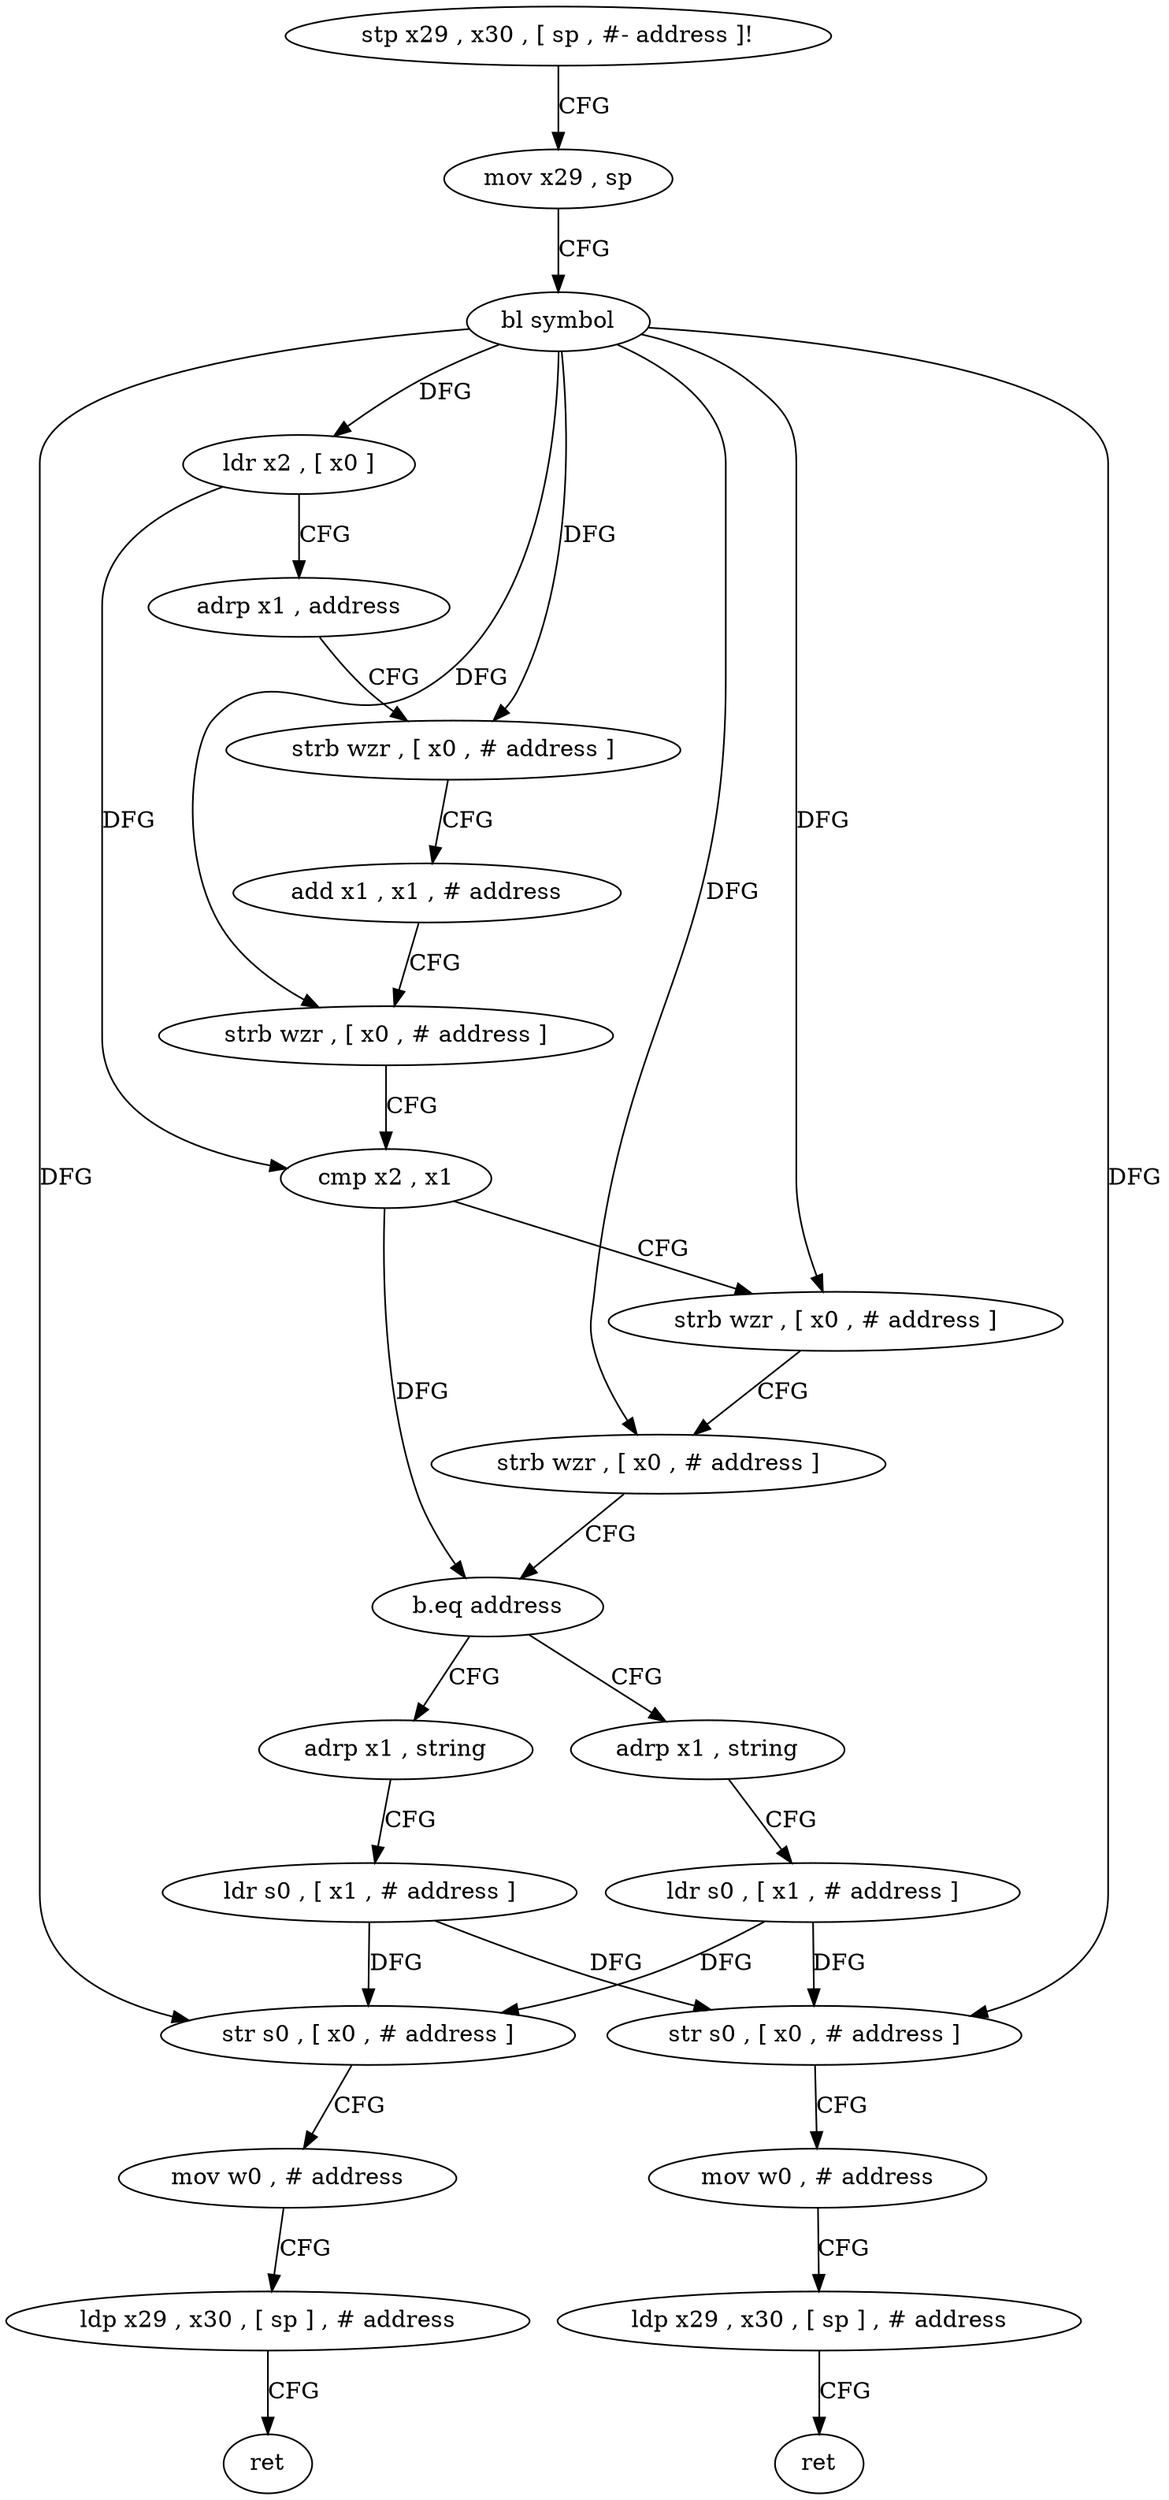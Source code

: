digraph "func" {
"4244736" [label = "stp x29 , x30 , [ sp , #- address ]!" ]
"4244740" [label = "mov x29 , sp" ]
"4244744" [label = "bl symbol" ]
"4244748" [label = "ldr x2 , [ x0 ]" ]
"4244752" [label = "adrp x1 , address" ]
"4244756" [label = "strb wzr , [ x0 , # address ]" ]
"4244760" [label = "add x1 , x1 , # address" ]
"4244764" [label = "strb wzr , [ x0 , # address ]" ]
"4244768" [label = "cmp x2 , x1" ]
"4244772" [label = "strb wzr , [ x0 , # address ]" ]
"4244776" [label = "strb wzr , [ x0 , # address ]" ]
"4244780" [label = "b.eq address" ]
"4244808" [label = "adrp x1 , string" ]
"4244784" [label = "adrp x1 , string" ]
"4244812" [label = "ldr s0 , [ x1 , # address ]" ]
"4244816" [label = "str s0 , [ x0 , # address ]" ]
"4244820" [label = "mov w0 , # address" ]
"4244824" [label = "ldp x29 , x30 , [ sp ] , # address" ]
"4244828" [label = "ret" ]
"4244788" [label = "ldr s0 , [ x1 , # address ]" ]
"4244792" [label = "str s0 , [ x0 , # address ]" ]
"4244796" [label = "mov w0 , # address" ]
"4244800" [label = "ldp x29 , x30 , [ sp ] , # address" ]
"4244804" [label = "ret" ]
"4244736" -> "4244740" [ label = "CFG" ]
"4244740" -> "4244744" [ label = "CFG" ]
"4244744" -> "4244748" [ label = "DFG" ]
"4244744" -> "4244756" [ label = "DFG" ]
"4244744" -> "4244764" [ label = "DFG" ]
"4244744" -> "4244772" [ label = "DFG" ]
"4244744" -> "4244776" [ label = "DFG" ]
"4244744" -> "4244816" [ label = "DFG" ]
"4244744" -> "4244792" [ label = "DFG" ]
"4244748" -> "4244752" [ label = "CFG" ]
"4244748" -> "4244768" [ label = "DFG" ]
"4244752" -> "4244756" [ label = "CFG" ]
"4244756" -> "4244760" [ label = "CFG" ]
"4244760" -> "4244764" [ label = "CFG" ]
"4244764" -> "4244768" [ label = "CFG" ]
"4244768" -> "4244772" [ label = "CFG" ]
"4244768" -> "4244780" [ label = "DFG" ]
"4244772" -> "4244776" [ label = "CFG" ]
"4244776" -> "4244780" [ label = "CFG" ]
"4244780" -> "4244808" [ label = "CFG" ]
"4244780" -> "4244784" [ label = "CFG" ]
"4244808" -> "4244812" [ label = "CFG" ]
"4244784" -> "4244788" [ label = "CFG" ]
"4244812" -> "4244816" [ label = "DFG" ]
"4244812" -> "4244792" [ label = "DFG" ]
"4244816" -> "4244820" [ label = "CFG" ]
"4244820" -> "4244824" [ label = "CFG" ]
"4244824" -> "4244828" [ label = "CFG" ]
"4244788" -> "4244792" [ label = "DFG" ]
"4244788" -> "4244816" [ label = "DFG" ]
"4244792" -> "4244796" [ label = "CFG" ]
"4244796" -> "4244800" [ label = "CFG" ]
"4244800" -> "4244804" [ label = "CFG" ]
}
